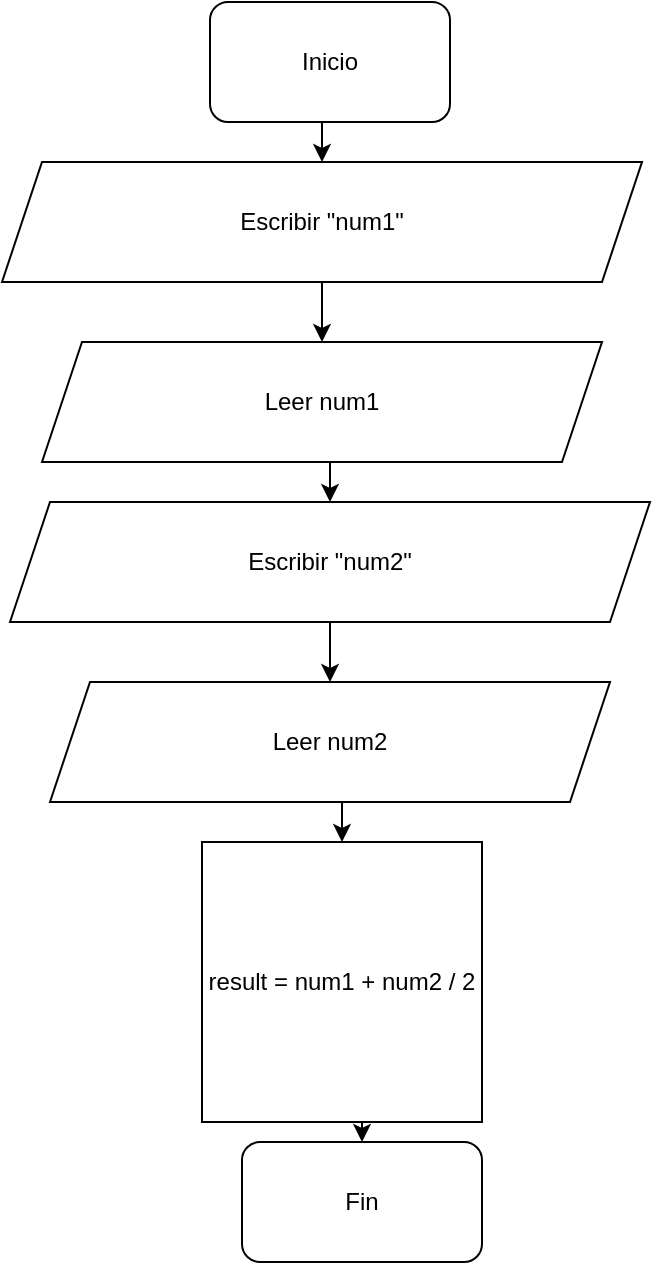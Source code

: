 <mxfile version="21.0.2" type="device"><diagram id="t_ajmcQ5pFlVjXZGF7GS" name="Página-1"><mxGraphModel dx="1050" dy="549" grid="1" gridSize="10" guides="1" tooltips="1" connect="1" arrows="1" fold="1" page="1" pageScale="1" pageWidth="827" pageHeight="1169" math="0" shadow="0"><root><mxCell id="0"/><mxCell id="1" parent="0"/><mxCell id="l78S5c6iDlSUTW965wvG-13" style="edgeStyle=orthogonalEdgeStyle;rounded=0;orthogonalLoop=1;jettySize=auto;html=1;exitX=0.5;exitY=1;exitDx=0;exitDy=0;entryX=0.5;entryY=0;entryDx=0;entryDy=0;" edge="1" parent="1" source="l78S5c6iDlSUTW965wvG-1" target="l78S5c6iDlSUTW965wvG-3"><mxGeometry relative="1" as="geometry"/></mxCell><mxCell id="l78S5c6iDlSUTW965wvG-1" value="Inicio" style="rounded=1;whiteSpace=wrap;html=1;" vertex="1" parent="1"><mxGeometry x="354" y="50" width="120" height="60" as="geometry"/></mxCell><mxCell id="l78S5c6iDlSUTW965wvG-2" value="Fin" style="rounded=1;whiteSpace=wrap;html=1;" vertex="1" parent="1"><mxGeometry x="370" y="620" width="120" height="60" as="geometry"/></mxCell><mxCell id="l78S5c6iDlSUTW965wvG-12" style="edgeStyle=orthogonalEdgeStyle;rounded=0;orthogonalLoop=1;jettySize=auto;html=1;exitX=0.5;exitY=1;exitDx=0;exitDy=0;entryX=0.5;entryY=0;entryDx=0;entryDy=0;" edge="1" parent="1" source="l78S5c6iDlSUTW965wvG-3" target="l78S5c6iDlSUTW965wvG-4"><mxGeometry relative="1" as="geometry"/></mxCell><mxCell id="l78S5c6iDlSUTW965wvG-3" value="Escribir &quot;num1&quot;" style="shape=parallelogram;perimeter=parallelogramPerimeter;whiteSpace=wrap;html=1;fixedSize=1;" vertex="1" parent="1"><mxGeometry x="250" y="130" width="320" height="60" as="geometry"/></mxCell><mxCell id="l78S5c6iDlSUTW965wvG-11" style="edgeStyle=orthogonalEdgeStyle;rounded=0;orthogonalLoop=1;jettySize=auto;html=1;exitX=0.5;exitY=1;exitDx=0;exitDy=0;entryX=0.5;entryY=0;entryDx=0;entryDy=0;" edge="1" parent="1" source="l78S5c6iDlSUTW965wvG-4" target="l78S5c6iDlSUTW965wvG-5"><mxGeometry relative="1" as="geometry"/></mxCell><mxCell id="l78S5c6iDlSUTW965wvG-4" value="Leer num1" style="shape=parallelogram;perimeter=parallelogramPerimeter;whiteSpace=wrap;html=1;fixedSize=1;" vertex="1" parent="1"><mxGeometry x="270" y="220" width="280" height="60" as="geometry"/></mxCell><mxCell id="l78S5c6iDlSUTW965wvG-10" style="edgeStyle=orthogonalEdgeStyle;rounded=0;orthogonalLoop=1;jettySize=auto;html=1;exitX=0.5;exitY=1;exitDx=0;exitDy=0;entryX=0.5;entryY=0;entryDx=0;entryDy=0;" edge="1" parent="1" source="l78S5c6iDlSUTW965wvG-5" target="l78S5c6iDlSUTW965wvG-6"><mxGeometry relative="1" as="geometry"/></mxCell><mxCell id="l78S5c6iDlSUTW965wvG-5" value="Escribir &quot;num2&quot;" style="shape=parallelogram;perimeter=parallelogramPerimeter;whiteSpace=wrap;html=1;fixedSize=1;" vertex="1" parent="1"><mxGeometry x="254" y="300" width="320" height="60" as="geometry"/></mxCell><mxCell id="l78S5c6iDlSUTW965wvG-8" style="edgeStyle=orthogonalEdgeStyle;rounded=0;orthogonalLoop=1;jettySize=auto;html=1;exitX=0.5;exitY=1;exitDx=0;exitDy=0;entryX=0.5;entryY=0;entryDx=0;entryDy=0;" edge="1" parent="1" source="l78S5c6iDlSUTW965wvG-6" target="l78S5c6iDlSUTW965wvG-7"><mxGeometry relative="1" as="geometry"/></mxCell><mxCell id="l78S5c6iDlSUTW965wvG-6" value="Leer num2" style="shape=parallelogram;perimeter=parallelogramPerimeter;whiteSpace=wrap;html=1;fixedSize=1;" vertex="1" parent="1"><mxGeometry x="274" y="390" width="280" height="60" as="geometry"/></mxCell><mxCell id="l78S5c6iDlSUTW965wvG-9" style="edgeStyle=orthogonalEdgeStyle;rounded=0;orthogonalLoop=1;jettySize=auto;html=1;exitX=0.5;exitY=1;exitDx=0;exitDy=0;entryX=0.5;entryY=0;entryDx=0;entryDy=0;" edge="1" parent="1" source="l78S5c6iDlSUTW965wvG-7" target="l78S5c6iDlSUTW965wvG-2"><mxGeometry relative="1" as="geometry"/></mxCell><mxCell id="l78S5c6iDlSUTW965wvG-7" value="result = num1 + num2 / 2" style="whiteSpace=wrap;html=1;aspect=fixed;" vertex="1" parent="1"><mxGeometry x="350" y="470" width="140" height="140" as="geometry"/></mxCell></root></mxGraphModel></diagram></mxfile>
